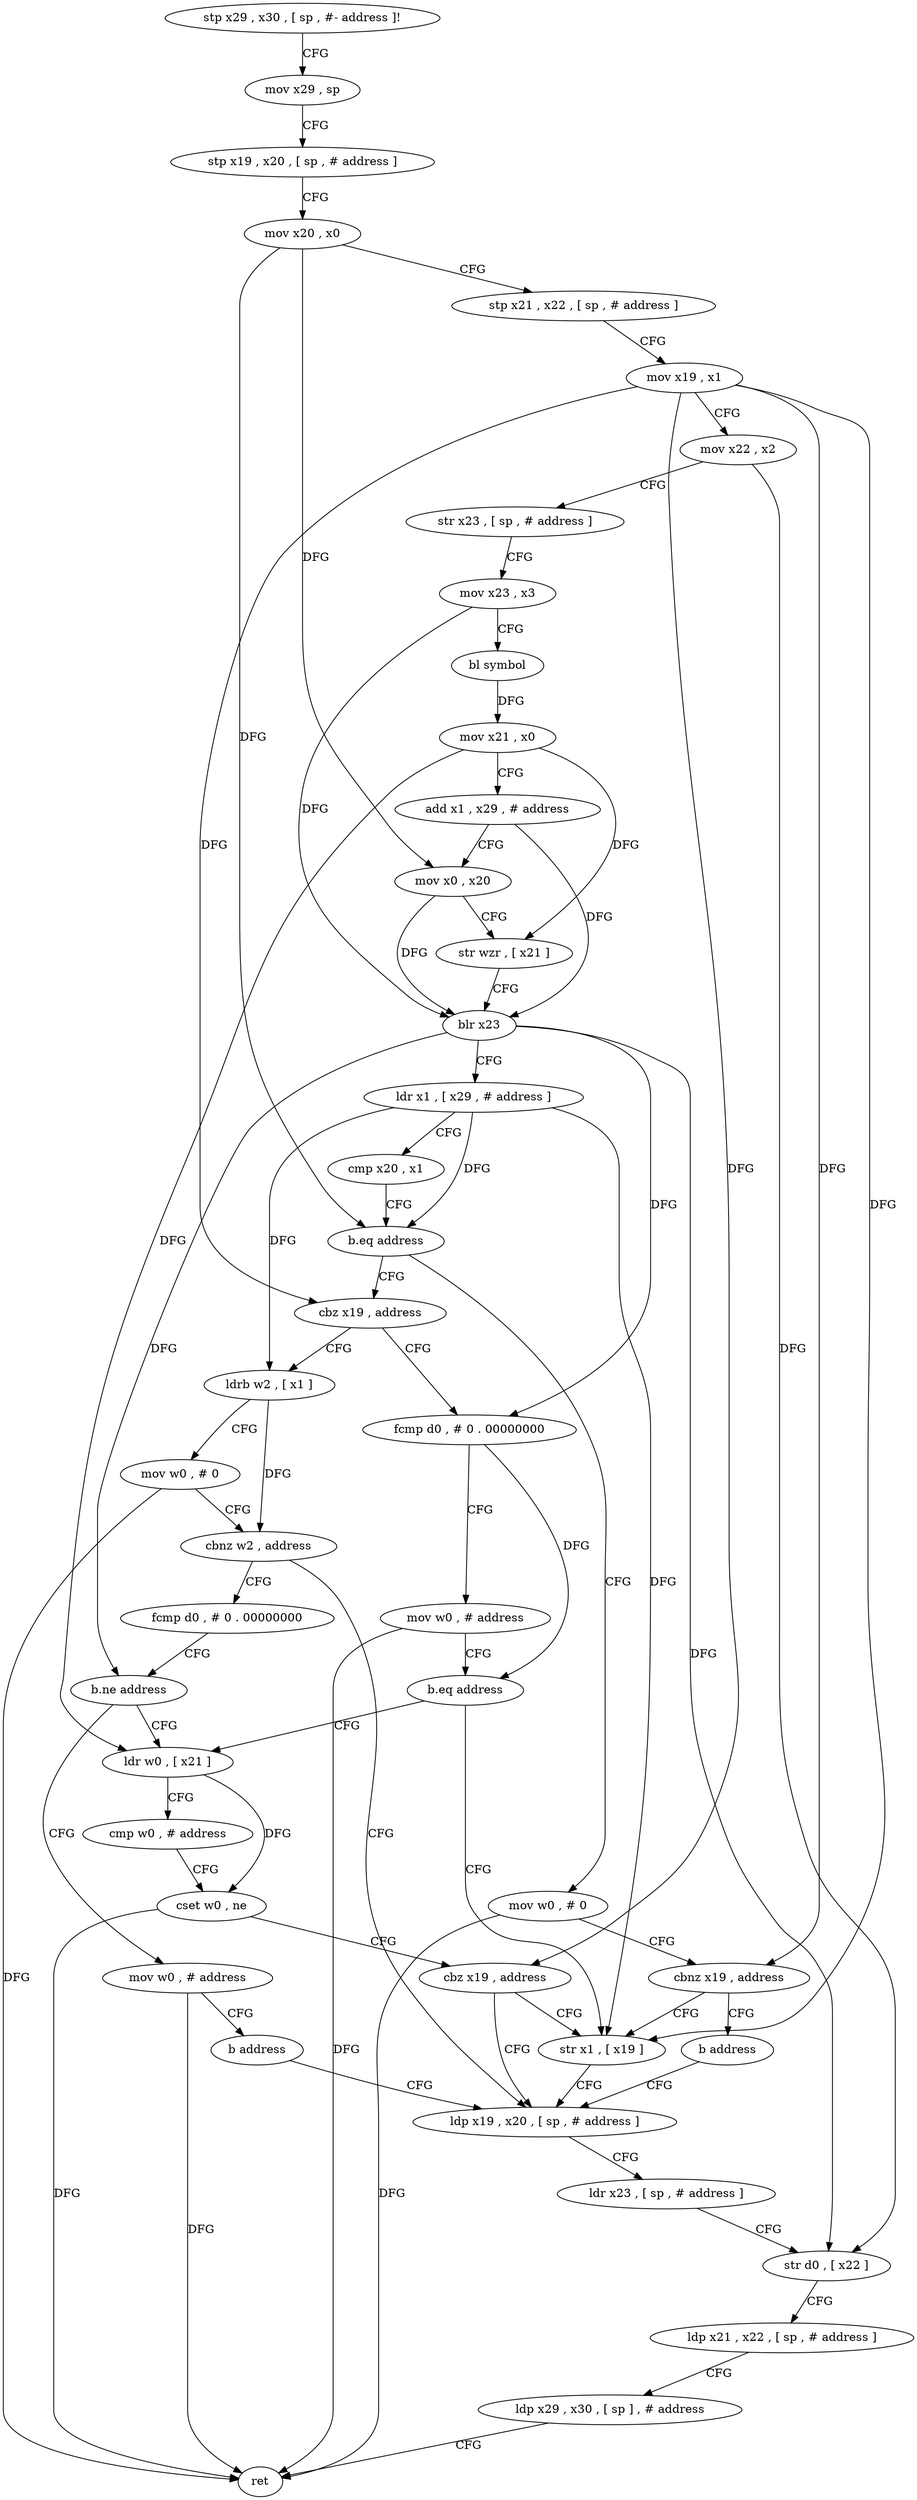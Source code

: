 digraph "func" {
"4375144" [label = "stp x29 , x30 , [ sp , #- address ]!" ]
"4375148" [label = "mov x29 , sp" ]
"4375152" [label = "stp x19 , x20 , [ sp , # address ]" ]
"4375156" [label = "mov x20 , x0" ]
"4375160" [label = "stp x21 , x22 , [ sp , # address ]" ]
"4375164" [label = "mov x19 , x1" ]
"4375168" [label = "mov x22 , x2" ]
"4375172" [label = "str x23 , [ sp , # address ]" ]
"4375176" [label = "mov x23 , x3" ]
"4375180" [label = "bl symbol" ]
"4375184" [label = "mov x21 , x0" ]
"4375188" [label = "add x1 , x29 , # address" ]
"4375192" [label = "mov x0 , x20" ]
"4375196" [label = "str wzr , [ x21 ]" ]
"4375200" [label = "blr x23" ]
"4375204" [label = "ldr x1 , [ x29 , # address ]" ]
"4375208" [label = "cmp x20 , x1" ]
"4375212" [label = "b.eq address" ]
"4375280" [label = "mov w0 , # 0" ]
"4375216" [label = "cbz x19 , address" ]
"4375284" [label = "cbnz x19 , address" ]
"4375248" [label = "str x1 , [ x19 ]" ]
"4375288" [label = "b address" ]
"4375296" [label = "ldrb w2 , [ x1 ]" ]
"4375220" [label = "fcmp d0 , # 0 . 00000000" ]
"4375252" [label = "ldp x19 , x20 , [ sp , # address ]" ]
"4375300" [label = "mov w0 , # 0" ]
"4375304" [label = "cbnz w2 , address" ]
"4375308" [label = "fcmp d0 , # 0 . 00000000" ]
"4375224" [label = "mov w0 , # address" ]
"4375228" [label = "b.eq address" ]
"4375232" [label = "ldr w0 , [ x21 ]" ]
"4375256" [label = "ldr x23 , [ sp , # address ]" ]
"4375260" [label = "str d0 , [ x22 ]" ]
"4375264" [label = "ldp x21 , x22 , [ sp , # address ]" ]
"4375268" [label = "ldp x29 , x30 , [ sp ] , # address" ]
"4375272" [label = "ret" ]
"4375312" [label = "b.ne address" ]
"4375316" [label = "mov w0 , # address" ]
"4375236" [label = "cmp w0 , # address" ]
"4375240" [label = "cset w0 , ne" ]
"4375244" [label = "cbz x19 , address" ]
"4375320" [label = "b address" ]
"4375144" -> "4375148" [ label = "CFG" ]
"4375148" -> "4375152" [ label = "CFG" ]
"4375152" -> "4375156" [ label = "CFG" ]
"4375156" -> "4375160" [ label = "CFG" ]
"4375156" -> "4375192" [ label = "DFG" ]
"4375156" -> "4375212" [ label = "DFG" ]
"4375160" -> "4375164" [ label = "CFG" ]
"4375164" -> "4375168" [ label = "CFG" ]
"4375164" -> "4375284" [ label = "DFG" ]
"4375164" -> "4375216" [ label = "DFG" ]
"4375164" -> "4375248" [ label = "DFG" ]
"4375164" -> "4375244" [ label = "DFG" ]
"4375168" -> "4375172" [ label = "CFG" ]
"4375168" -> "4375260" [ label = "DFG" ]
"4375172" -> "4375176" [ label = "CFG" ]
"4375176" -> "4375180" [ label = "CFG" ]
"4375176" -> "4375200" [ label = "DFG" ]
"4375180" -> "4375184" [ label = "DFG" ]
"4375184" -> "4375188" [ label = "CFG" ]
"4375184" -> "4375196" [ label = "DFG" ]
"4375184" -> "4375232" [ label = "DFG" ]
"4375188" -> "4375192" [ label = "CFG" ]
"4375188" -> "4375200" [ label = "DFG" ]
"4375192" -> "4375196" [ label = "CFG" ]
"4375192" -> "4375200" [ label = "DFG" ]
"4375196" -> "4375200" [ label = "CFG" ]
"4375200" -> "4375204" [ label = "CFG" ]
"4375200" -> "4375220" [ label = "DFG" ]
"4375200" -> "4375260" [ label = "DFG" ]
"4375200" -> "4375312" [ label = "DFG" ]
"4375204" -> "4375208" [ label = "CFG" ]
"4375204" -> "4375212" [ label = "DFG" ]
"4375204" -> "4375248" [ label = "DFG" ]
"4375204" -> "4375296" [ label = "DFG" ]
"4375208" -> "4375212" [ label = "CFG" ]
"4375212" -> "4375280" [ label = "CFG" ]
"4375212" -> "4375216" [ label = "CFG" ]
"4375280" -> "4375284" [ label = "CFG" ]
"4375280" -> "4375272" [ label = "DFG" ]
"4375216" -> "4375296" [ label = "CFG" ]
"4375216" -> "4375220" [ label = "CFG" ]
"4375284" -> "4375248" [ label = "CFG" ]
"4375284" -> "4375288" [ label = "CFG" ]
"4375248" -> "4375252" [ label = "CFG" ]
"4375288" -> "4375252" [ label = "CFG" ]
"4375296" -> "4375300" [ label = "CFG" ]
"4375296" -> "4375304" [ label = "DFG" ]
"4375220" -> "4375224" [ label = "CFG" ]
"4375220" -> "4375228" [ label = "DFG" ]
"4375252" -> "4375256" [ label = "CFG" ]
"4375300" -> "4375304" [ label = "CFG" ]
"4375300" -> "4375272" [ label = "DFG" ]
"4375304" -> "4375252" [ label = "CFG" ]
"4375304" -> "4375308" [ label = "CFG" ]
"4375308" -> "4375312" [ label = "CFG" ]
"4375224" -> "4375228" [ label = "CFG" ]
"4375224" -> "4375272" [ label = "DFG" ]
"4375228" -> "4375248" [ label = "CFG" ]
"4375228" -> "4375232" [ label = "CFG" ]
"4375232" -> "4375236" [ label = "CFG" ]
"4375232" -> "4375240" [ label = "DFG" ]
"4375256" -> "4375260" [ label = "CFG" ]
"4375260" -> "4375264" [ label = "CFG" ]
"4375264" -> "4375268" [ label = "CFG" ]
"4375268" -> "4375272" [ label = "CFG" ]
"4375312" -> "4375232" [ label = "CFG" ]
"4375312" -> "4375316" [ label = "CFG" ]
"4375316" -> "4375320" [ label = "CFG" ]
"4375316" -> "4375272" [ label = "DFG" ]
"4375236" -> "4375240" [ label = "CFG" ]
"4375240" -> "4375244" [ label = "CFG" ]
"4375240" -> "4375272" [ label = "DFG" ]
"4375244" -> "4375252" [ label = "CFG" ]
"4375244" -> "4375248" [ label = "CFG" ]
"4375320" -> "4375252" [ label = "CFG" ]
}
